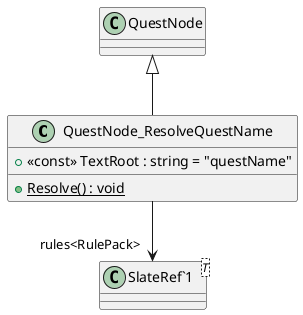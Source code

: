 @startuml
class QuestNode_ResolveQuestName {
    + <<const>> TextRoot : string = "questName"
    + {static} Resolve() : void
}
class "SlateRef`1"<T> {
}
QuestNode <|-- QuestNode_ResolveQuestName
QuestNode_ResolveQuestName --> "rules<RulePack>" "SlateRef`1"
@enduml
